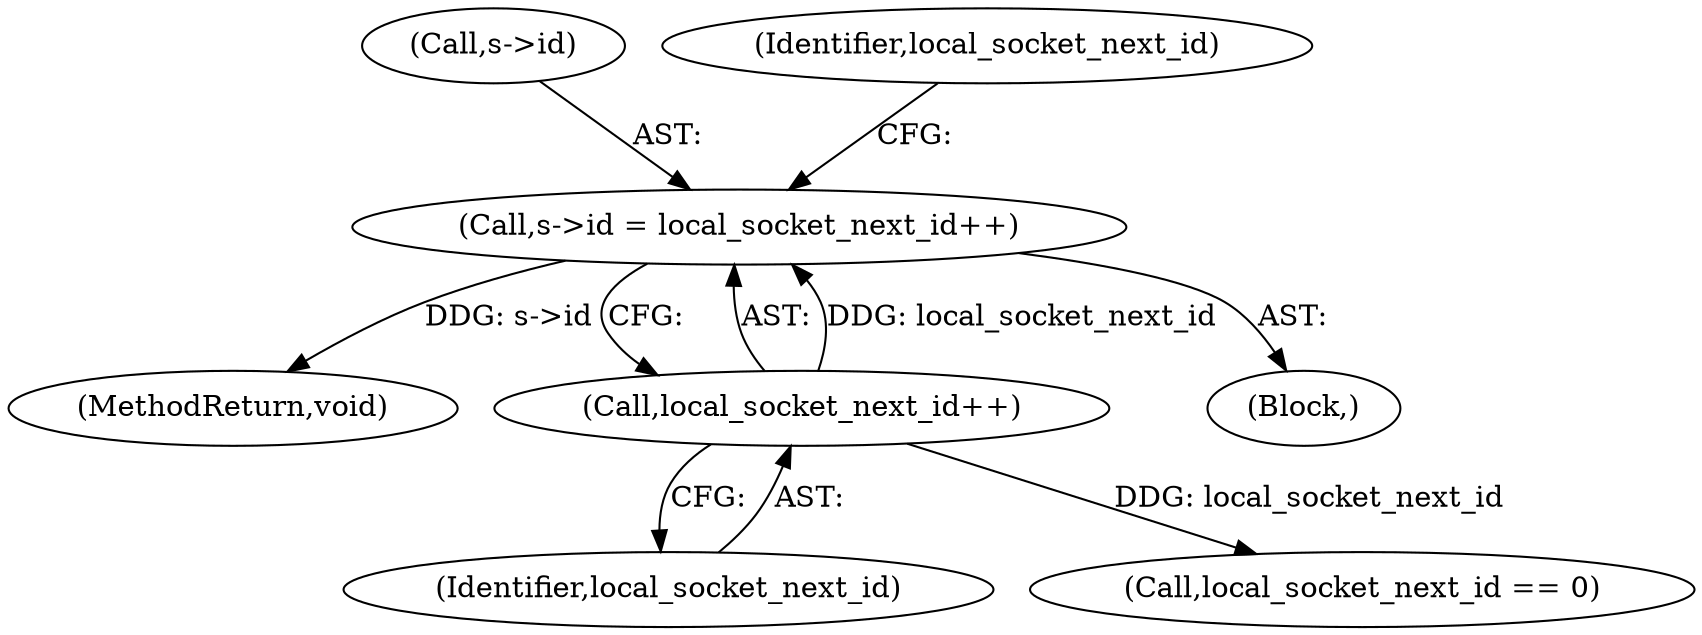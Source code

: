 digraph "0_Android_268068f25673242d1d5130d96202d3288c91b700_1@API" {
"1000109" [label="(Call,s->id = local_socket_next_id++)"];
"1000113" [label="(Call,local_socket_next_id++)"];
"1000114" [label="(Identifier,local_socket_next_id)"];
"1000110" [label="(Call,s->id)"];
"1000109" [label="(Call,s->id = local_socket_next_id++)"];
"1000126" [label="(MethodReturn,void)"];
"1000102" [label="(Block,)"];
"1000116" [label="(Call,local_socket_next_id == 0)"];
"1000113" [label="(Call,local_socket_next_id++)"];
"1000117" [label="(Identifier,local_socket_next_id)"];
"1000109" -> "1000102"  [label="AST: "];
"1000109" -> "1000113"  [label="CFG: "];
"1000110" -> "1000109"  [label="AST: "];
"1000113" -> "1000109"  [label="AST: "];
"1000117" -> "1000109"  [label="CFG: "];
"1000109" -> "1000126"  [label="DDG: s->id"];
"1000113" -> "1000109"  [label="DDG: local_socket_next_id"];
"1000113" -> "1000114"  [label="CFG: "];
"1000114" -> "1000113"  [label="AST: "];
"1000113" -> "1000116"  [label="DDG: local_socket_next_id"];
}
